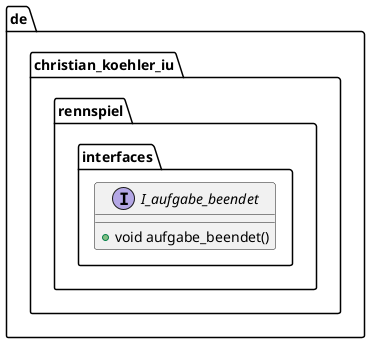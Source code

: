 @startuml
interface de.christian_koehler_iu.rennspiel.interfaces.I_aufgabe_beendet {
+ void aufgabe_beendet()
}

@enduml
